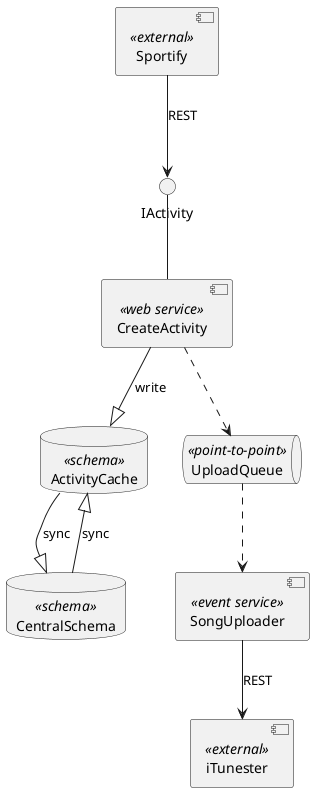 @startuml
skinparam componentStyle uml2

component Sportify <<external>> 
component iTunester <<external>> 
component CreateActivity <<web service>>
component SongUploader <<event service>>

database ActivityCache <<schema>>
database CentralSchema <<schema>>

queue UploadQueue <<point-to-point>>

Sportify --> IActivity : REST
IActivity -- CreateActivity
CreateActivity --|> ActivityCache : write
CreateActivity ..> UploadQueue 
UploadQueue ..> SongUploader 
CentralSchema --|> ActivityCache : sync
ActivityCache --|> CentralSchema : sync
SongUploader --> iTunester : REST

@enduml
